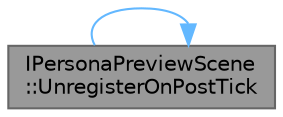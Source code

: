 digraph "IPersonaPreviewScene::UnregisterOnPostTick"
{
 // INTERACTIVE_SVG=YES
 // LATEX_PDF_SIZE
  bgcolor="transparent";
  edge [fontname=Helvetica,fontsize=10,labelfontname=Helvetica,labelfontsize=10];
  node [fontname=Helvetica,fontsize=10,shape=box,height=0.2,width=0.4];
  rankdir="LR";
  Node1 [id="Node000001",label="IPersonaPreviewScene\l::UnregisterOnPostTick",height=0.2,width=0.4,color="gray40", fillcolor="grey60", style="filled", fontcolor="black",tooltip="Unregister a callback for just after the preview scene is ticked."];
  Node1 -> Node1 [id="edge1_Node000001_Node000001",color="steelblue1",style="solid",tooltip=" "];
}
